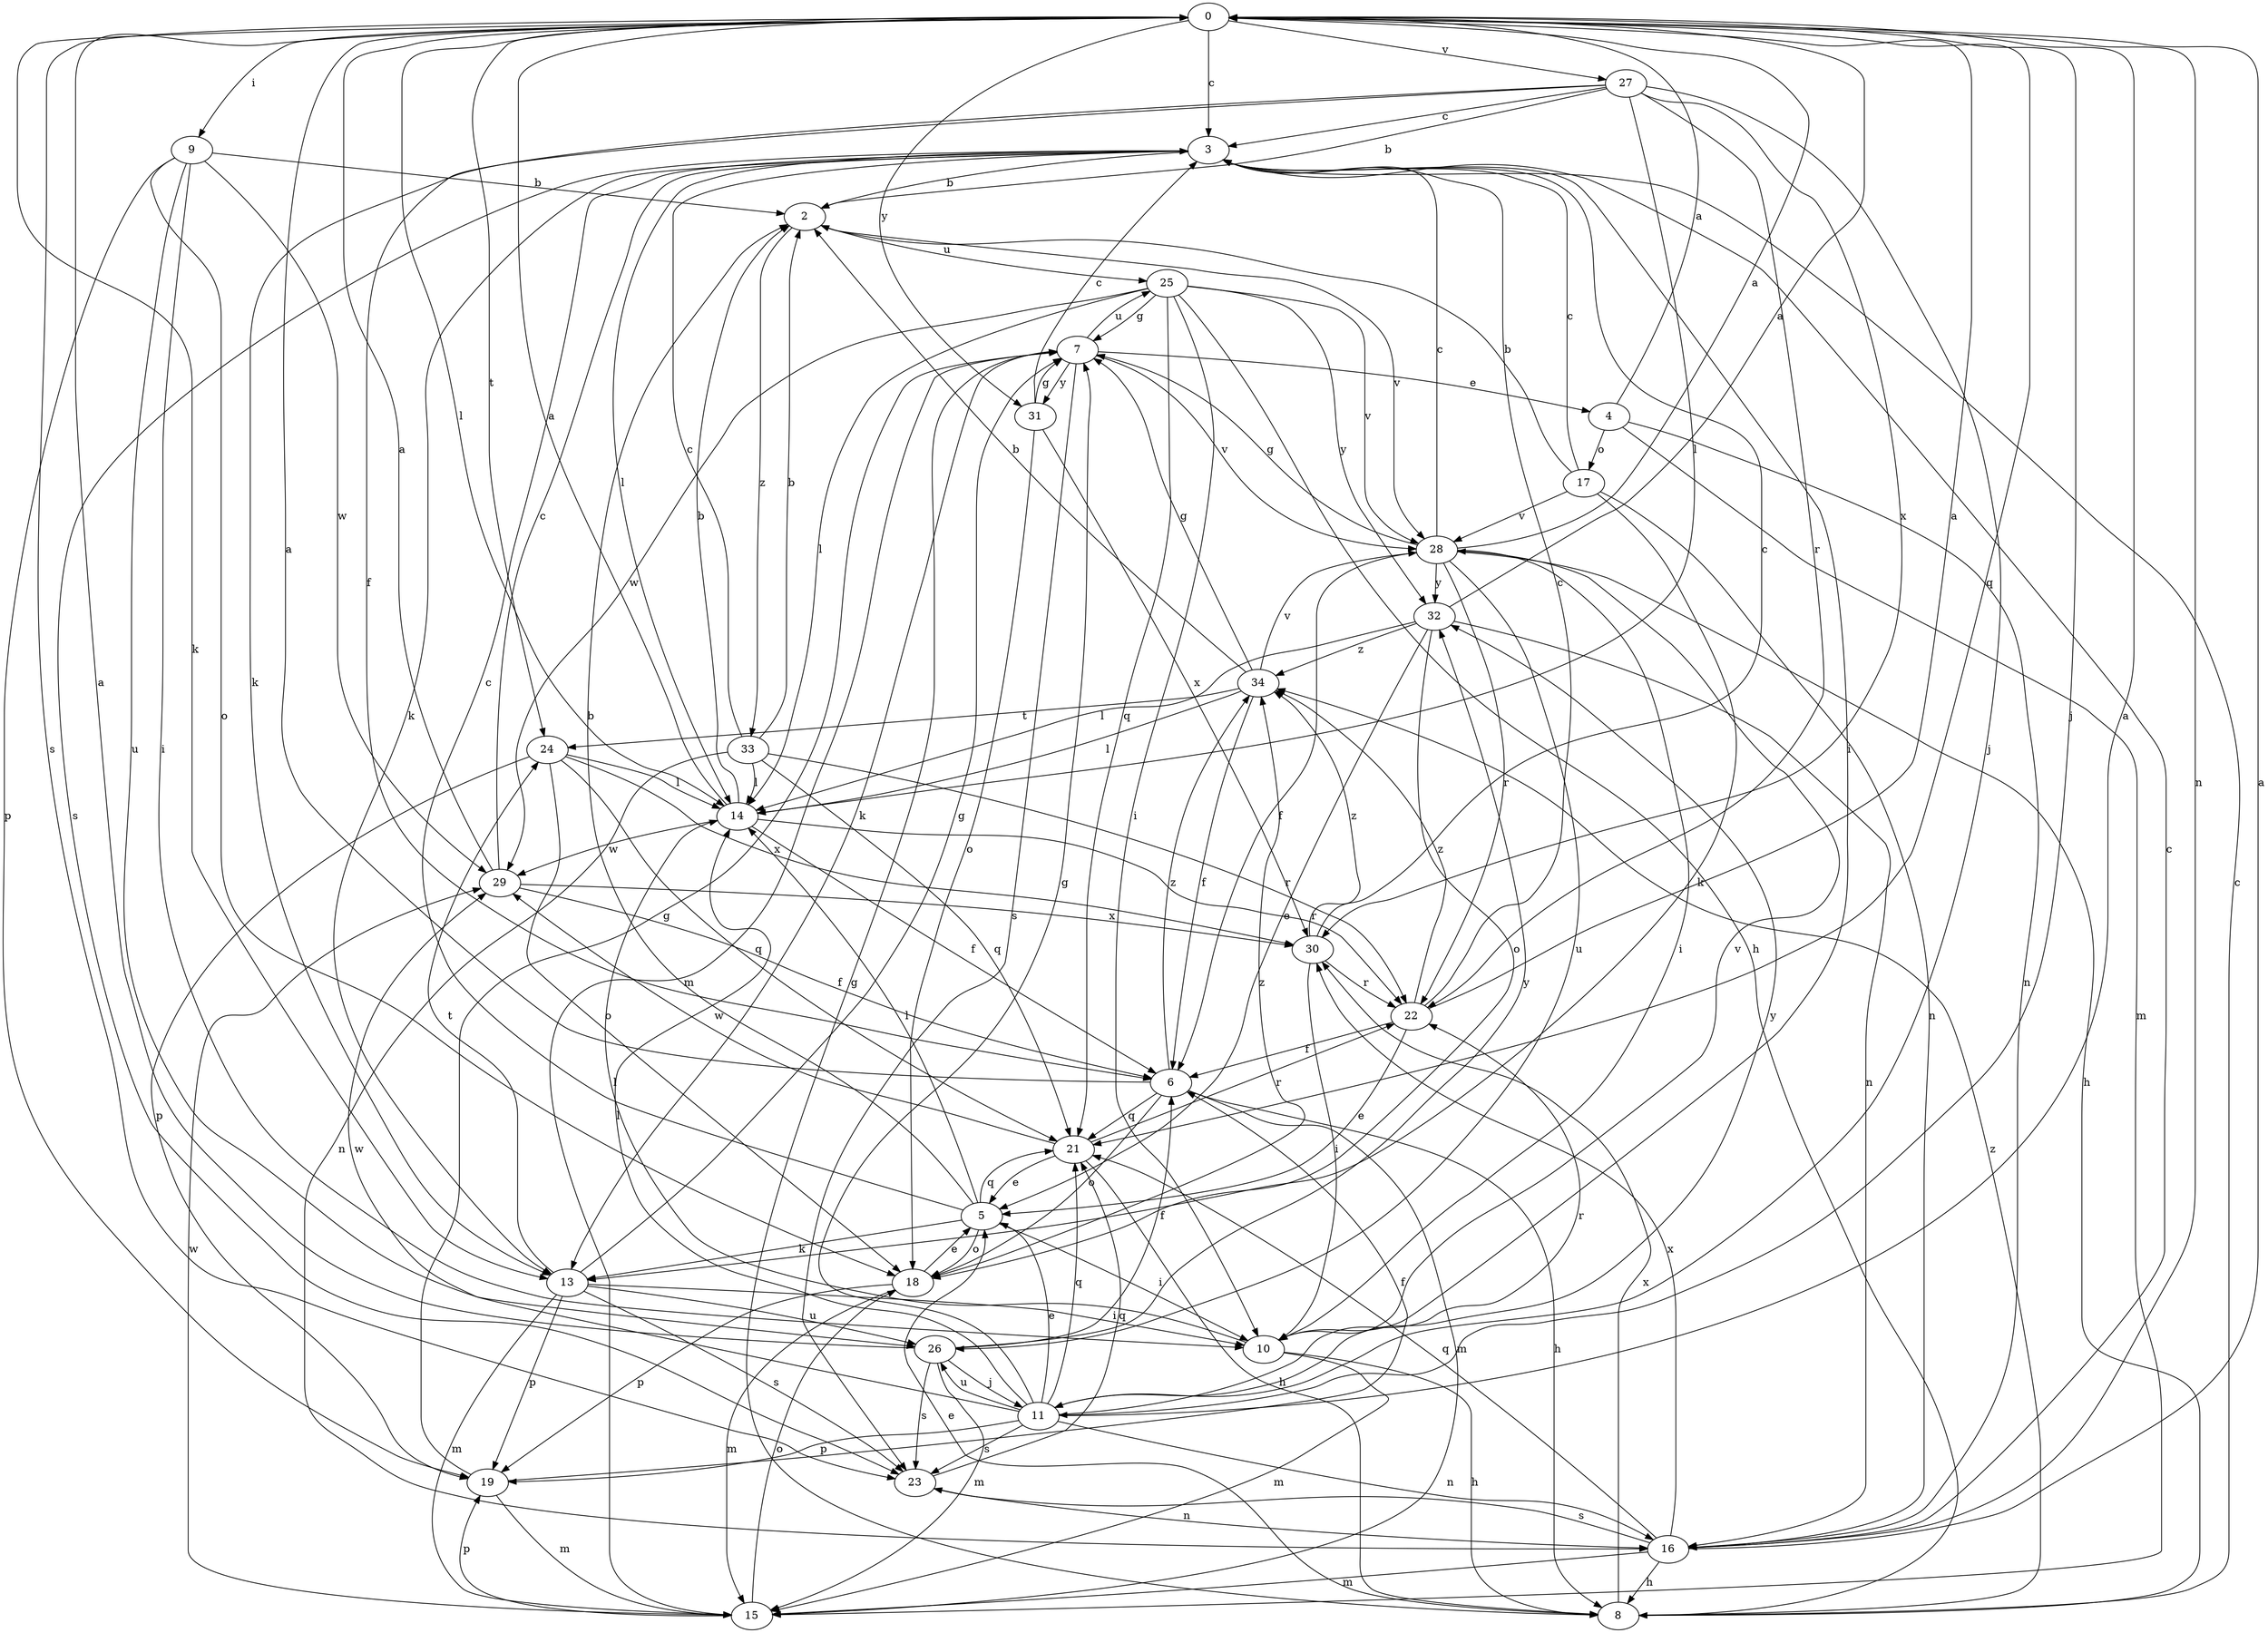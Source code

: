 strict digraph  {
0;
2;
3;
4;
5;
6;
7;
8;
9;
10;
11;
13;
14;
15;
16;
17;
18;
19;
21;
22;
23;
24;
25;
26;
27;
28;
29;
30;
31;
32;
33;
34;
0 -> 3  [label=c];
0 -> 9  [label=i];
0 -> 11  [label=j];
0 -> 13  [label=k];
0 -> 14  [label=l];
0 -> 16  [label=n];
0 -> 21  [label=q];
0 -> 23  [label=s];
0 -> 24  [label=t];
0 -> 27  [label=v];
0 -> 31  [label=y];
2 -> 25  [label=u];
2 -> 28  [label=v];
2 -> 33  [label=z];
3 -> 2  [label=b];
3 -> 10  [label=i];
3 -> 13  [label=k];
3 -> 14  [label=l];
3 -> 23  [label=s];
4 -> 0  [label=a];
4 -> 15  [label=m];
4 -> 16  [label=n];
4 -> 17  [label=o];
5 -> 2  [label=b];
5 -> 3  [label=c];
5 -> 10  [label=i];
5 -> 13  [label=k];
5 -> 14  [label=l];
5 -> 18  [label=o];
5 -> 21  [label=q];
6 -> 0  [label=a];
6 -> 8  [label=h];
6 -> 15  [label=m];
6 -> 18  [label=o];
6 -> 21  [label=q];
6 -> 34  [label=z];
7 -> 4  [label=e];
7 -> 13  [label=k];
7 -> 15  [label=m];
7 -> 23  [label=s];
7 -> 25  [label=u];
7 -> 28  [label=v];
7 -> 31  [label=y];
8 -> 3  [label=c];
8 -> 5  [label=e];
8 -> 7  [label=g];
8 -> 30  [label=x];
8 -> 34  [label=z];
9 -> 2  [label=b];
9 -> 10  [label=i];
9 -> 18  [label=o];
9 -> 19  [label=p];
9 -> 26  [label=u];
9 -> 29  [label=w];
10 -> 8  [label=h];
10 -> 14  [label=l];
10 -> 15  [label=m];
10 -> 28  [label=v];
11 -> 0  [label=a];
11 -> 5  [label=e];
11 -> 7  [label=g];
11 -> 14  [label=l];
11 -> 16  [label=n];
11 -> 19  [label=p];
11 -> 21  [label=q];
11 -> 22  [label=r];
11 -> 23  [label=s];
11 -> 26  [label=u];
11 -> 29  [label=w];
11 -> 32  [label=y];
13 -> 7  [label=g];
13 -> 10  [label=i];
13 -> 15  [label=m];
13 -> 19  [label=p];
13 -> 23  [label=s];
13 -> 24  [label=t];
13 -> 26  [label=u];
14 -> 0  [label=a];
14 -> 2  [label=b];
14 -> 6  [label=f];
14 -> 22  [label=r];
14 -> 29  [label=w];
15 -> 18  [label=o];
15 -> 19  [label=p];
15 -> 29  [label=w];
16 -> 0  [label=a];
16 -> 3  [label=c];
16 -> 8  [label=h];
16 -> 15  [label=m];
16 -> 21  [label=q];
16 -> 23  [label=s];
16 -> 30  [label=x];
17 -> 2  [label=b];
17 -> 3  [label=c];
17 -> 13  [label=k];
17 -> 16  [label=n];
17 -> 28  [label=v];
18 -> 5  [label=e];
18 -> 15  [label=m];
18 -> 19  [label=p];
18 -> 34  [label=z];
19 -> 6  [label=f];
19 -> 7  [label=g];
19 -> 15  [label=m];
21 -> 5  [label=e];
21 -> 8  [label=h];
21 -> 22  [label=r];
21 -> 29  [label=w];
22 -> 0  [label=a];
22 -> 3  [label=c];
22 -> 5  [label=e];
22 -> 6  [label=f];
22 -> 34  [label=z];
23 -> 16  [label=n];
23 -> 21  [label=q];
24 -> 14  [label=l];
24 -> 18  [label=o];
24 -> 19  [label=p];
24 -> 21  [label=q];
24 -> 30  [label=x];
25 -> 7  [label=g];
25 -> 8  [label=h];
25 -> 10  [label=i];
25 -> 14  [label=l];
25 -> 21  [label=q];
25 -> 28  [label=v];
25 -> 29  [label=w];
25 -> 32  [label=y];
26 -> 0  [label=a];
26 -> 6  [label=f];
26 -> 11  [label=j];
26 -> 15  [label=m];
26 -> 23  [label=s];
26 -> 32  [label=y];
27 -> 2  [label=b];
27 -> 3  [label=c];
27 -> 6  [label=f];
27 -> 11  [label=j];
27 -> 13  [label=k];
27 -> 14  [label=l];
27 -> 22  [label=r];
27 -> 30  [label=x];
28 -> 0  [label=a];
28 -> 3  [label=c];
28 -> 6  [label=f];
28 -> 7  [label=g];
28 -> 8  [label=h];
28 -> 10  [label=i];
28 -> 22  [label=r];
28 -> 26  [label=u];
28 -> 32  [label=y];
29 -> 0  [label=a];
29 -> 3  [label=c];
29 -> 6  [label=f];
29 -> 30  [label=x];
30 -> 3  [label=c];
30 -> 10  [label=i];
30 -> 22  [label=r];
30 -> 34  [label=z];
31 -> 3  [label=c];
31 -> 7  [label=g];
31 -> 18  [label=o];
31 -> 30  [label=x];
32 -> 0  [label=a];
32 -> 5  [label=e];
32 -> 14  [label=l];
32 -> 16  [label=n];
32 -> 18  [label=o];
32 -> 34  [label=z];
33 -> 2  [label=b];
33 -> 3  [label=c];
33 -> 14  [label=l];
33 -> 16  [label=n];
33 -> 21  [label=q];
33 -> 22  [label=r];
34 -> 2  [label=b];
34 -> 6  [label=f];
34 -> 7  [label=g];
34 -> 14  [label=l];
34 -> 24  [label=t];
34 -> 28  [label=v];
}
